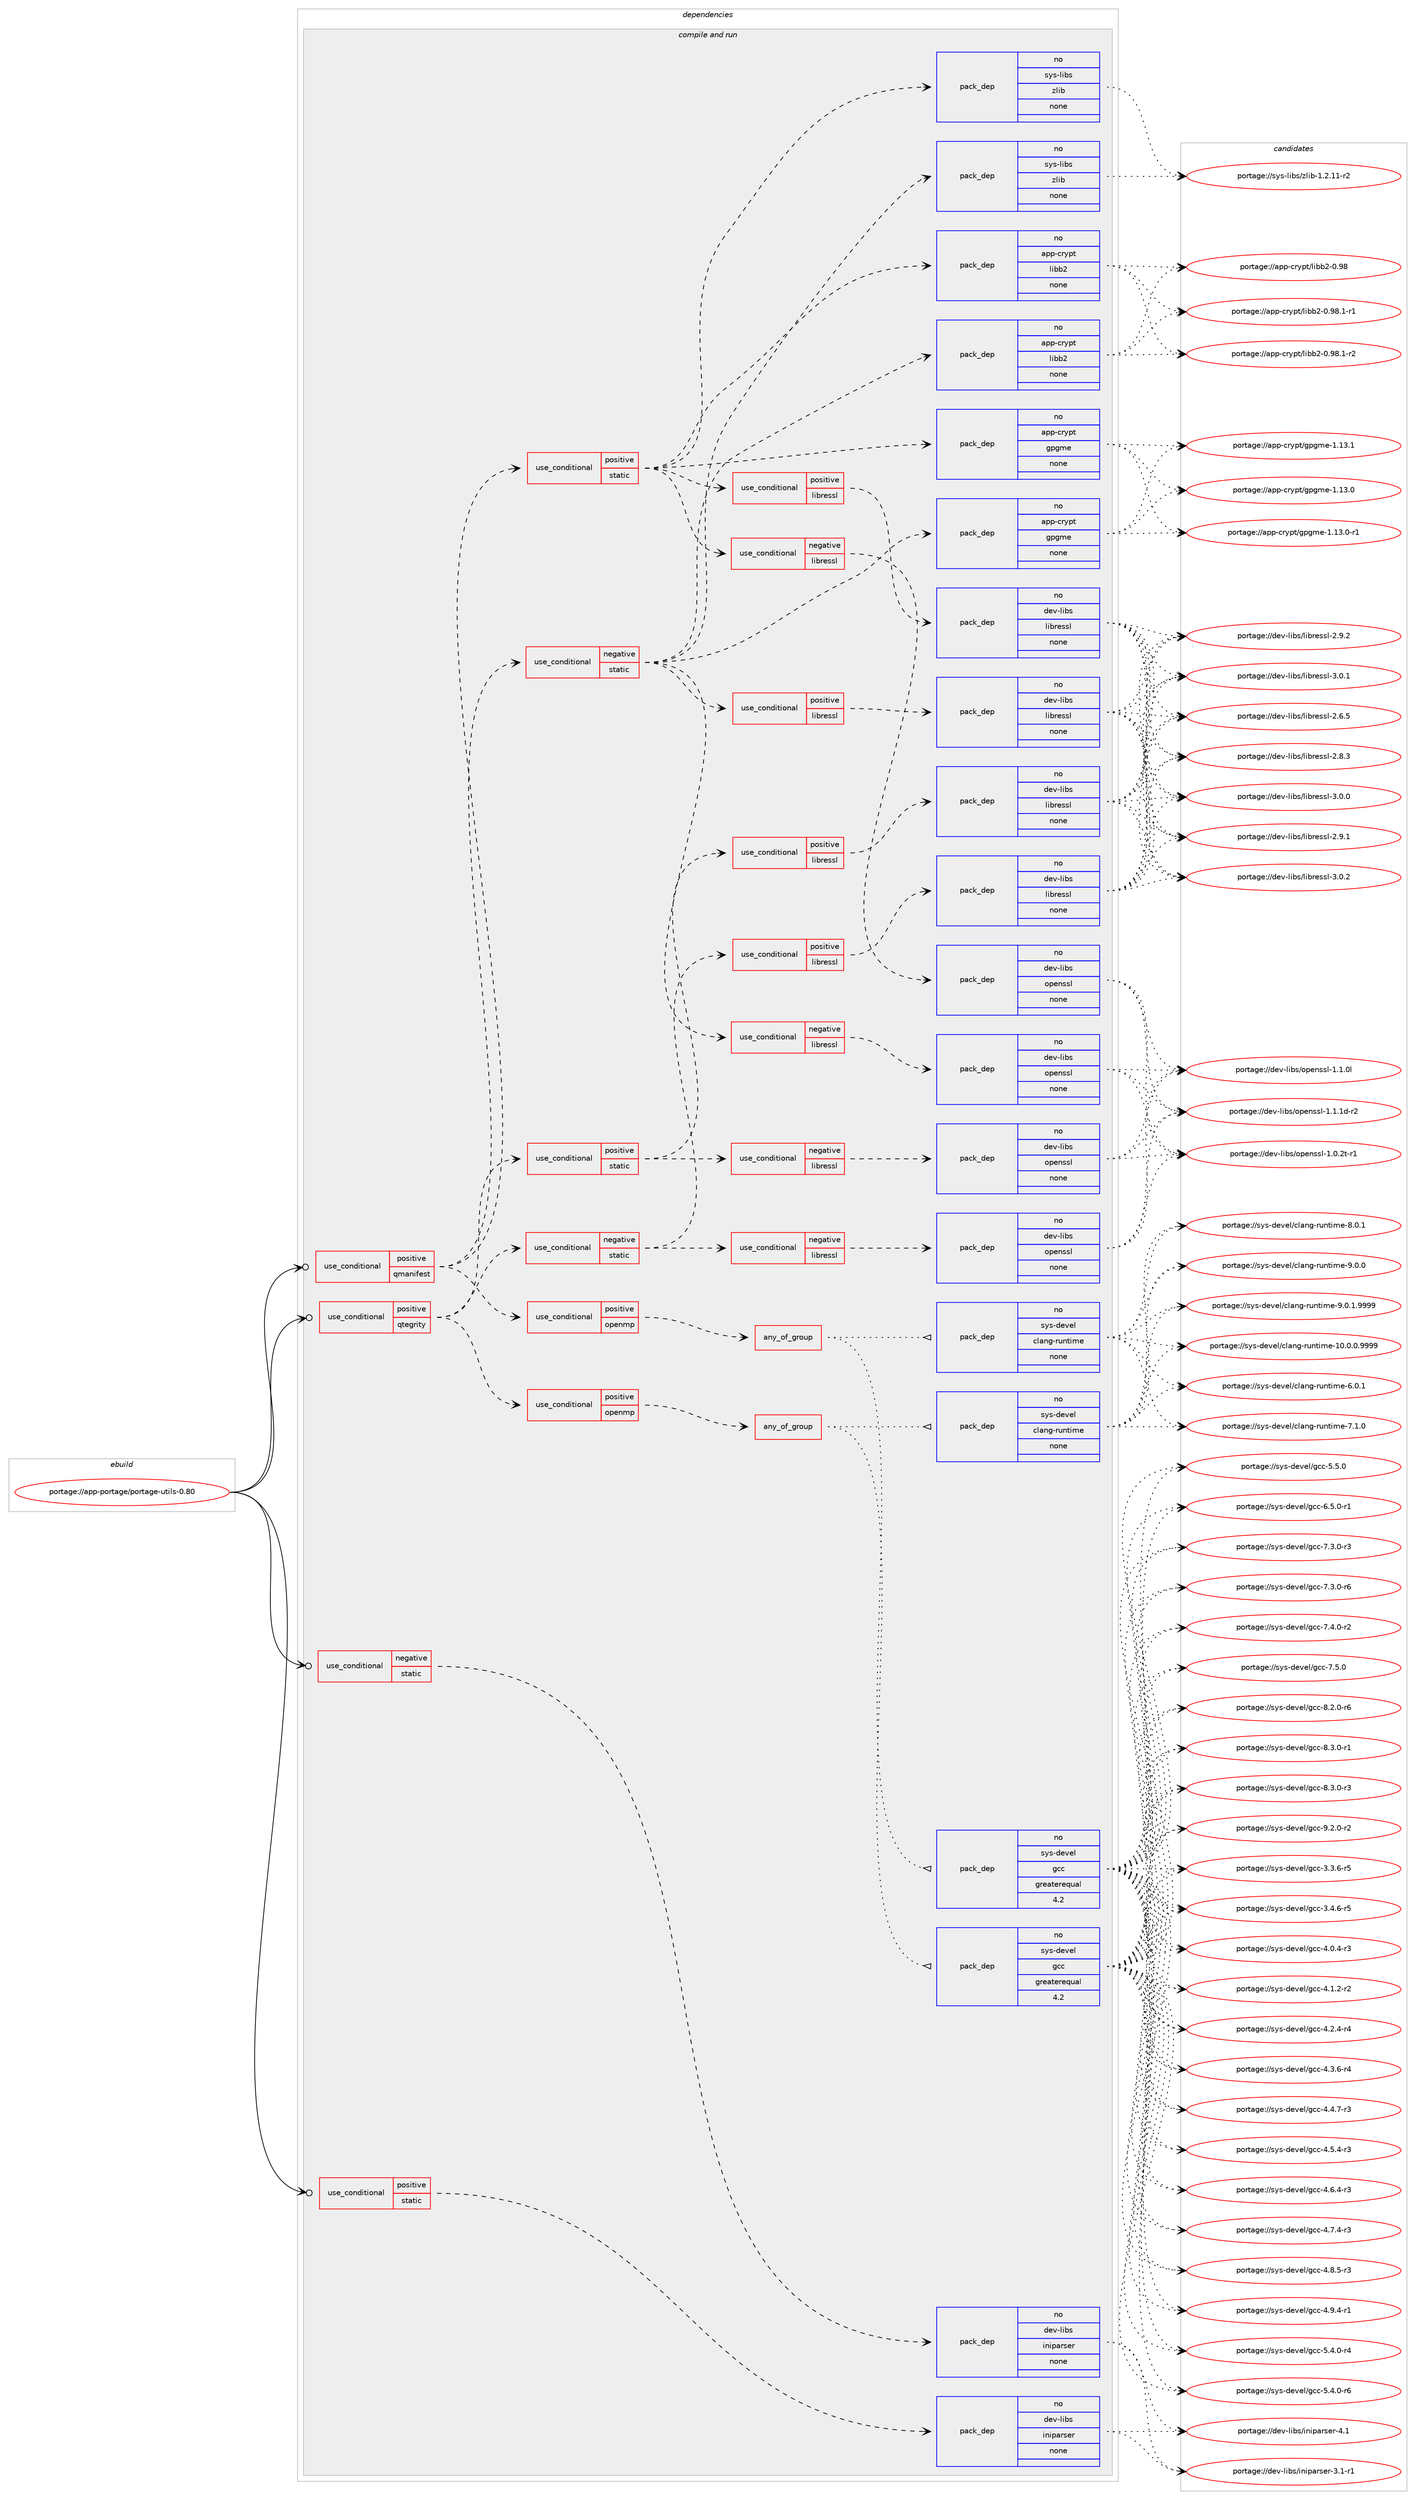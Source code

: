 digraph prolog {

# *************
# Graph options
# *************

newrank=true;
concentrate=true;
compound=true;
graph [rankdir=LR,fontname=Helvetica,fontsize=10,ranksep=1.5];#, ranksep=2.5, nodesep=0.2];
edge  [arrowhead=vee];
node  [fontname=Helvetica,fontsize=10];

# **********
# The ebuild
# **********

subgraph cluster_leftcol {
color=gray;
rank=same;
label=<<i>ebuild</i>>;
id [label="portage://app-portage/portage-utils-0.80", color=red, width=4, href="../app-portage/portage-utils-0.80.svg"];
}

# ****************
# The dependencies
# ****************

subgraph cluster_midcol {
color=gray;
label=<<i>dependencies</i>>;
subgraph cluster_compile {
fillcolor="#eeeeee";
style=filled;
label=<<i>compile</i>>;
}
subgraph cluster_compileandrun {
fillcolor="#eeeeee";
style=filled;
label=<<i>compile and run</i>>;
subgraph cond10360 {
dependency42065 [label=<<TABLE BORDER="0" CELLBORDER="1" CELLSPACING="0" CELLPADDING="4"><TR><TD ROWSPAN="3" CELLPADDING="10">use_conditional</TD></TR><TR><TD>negative</TD></TR><TR><TD>static</TD></TR></TABLE>>, shape=none, color=red];
subgraph pack31008 {
dependency42066 [label=<<TABLE BORDER="0" CELLBORDER="1" CELLSPACING="0" CELLPADDING="4" WIDTH="220"><TR><TD ROWSPAN="6" CELLPADDING="30">pack_dep</TD></TR><TR><TD WIDTH="110">no</TD></TR><TR><TD>dev-libs</TD></TR><TR><TD>iniparser</TD></TR><TR><TD>none</TD></TR><TR><TD></TD></TR></TABLE>>, shape=none, color=blue];
}
dependency42065:e -> dependency42066:w [weight=20,style="dashed",arrowhead="vee"];
}
id:e -> dependency42065:w [weight=20,style="solid",arrowhead="odotvee"];
subgraph cond10361 {
dependency42067 [label=<<TABLE BORDER="0" CELLBORDER="1" CELLSPACING="0" CELLPADDING="4"><TR><TD ROWSPAN="3" CELLPADDING="10">use_conditional</TD></TR><TR><TD>positive</TD></TR><TR><TD>qmanifest</TD></TR></TABLE>>, shape=none, color=red];
subgraph cond10362 {
dependency42068 [label=<<TABLE BORDER="0" CELLBORDER="1" CELLSPACING="0" CELLPADDING="4"><TR><TD ROWSPAN="3" CELLPADDING="10">use_conditional</TD></TR><TR><TD>positive</TD></TR><TR><TD>openmp</TD></TR></TABLE>>, shape=none, color=red];
subgraph any679 {
dependency42069 [label=<<TABLE BORDER="0" CELLBORDER="1" CELLSPACING="0" CELLPADDING="4"><TR><TD CELLPADDING="10">any_of_group</TD></TR></TABLE>>, shape=none, color=red];subgraph pack31009 {
dependency42070 [label=<<TABLE BORDER="0" CELLBORDER="1" CELLSPACING="0" CELLPADDING="4" WIDTH="220"><TR><TD ROWSPAN="6" CELLPADDING="30">pack_dep</TD></TR><TR><TD WIDTH="110">no</TD></TR><TR><TD>sys-devel</TD></TR><TR><TD>gcc</TD></TR><TR><TD>greaterequal</TD></TR><TR><TD>4.2</TD></TR></TABLE>>, shape=none, color=blue];
}
dependency42069:e -> dependency42070:w [weight=20,style="dotted",arrowhead="oinv"];
subgraph pack31010 {
dependency42071 [label=<<TABLE BORDER="0" CELLBORDER="1" CELLSPACING="0" CELLPADDING="4" WIDTH="220"><TR><TD ROWSPAN="6" CELLPADDING="30">pack_dep</TD></TR><TR><TD WIDTH="110">no</TD></TR><TR><TD>sys-devel</TD></TR><TR><TD>clang-runtime</TD></TR><TR><TD>none</TD></TR><TR><TD></TD></TR></TABLE>>, shape=none, color=blue];
}
dependency42069:e -> dependency42071:w [weight=20,style="dotted",arrowhead="oinv"];
}
dependency42068:e -> dependency42069:w [weight=20,style="dashed",arrowhead="vee"];
}
dependency42067:e -> dependency42068:w [weight=20,style="dashed",arrowhead="vee"];
subgraph cond10363 {
dependency42072 [label=<<TABLE BORDER="0" CELLBORDER="1" CELLSPACING="0" CELLPADDING="4"><TR><TD ROWSPAN="3" CELLPADDING="10">use_conditional</TD></TR><TR><TD>positive</TD></TR><TR><TD>static</TD></TR></TABLE>>, shape=none, color=red];
subgraph pack31011 {
dependency42073 [label=<<TABLE BORDER="0" CELLBORDER="1" CELLSPACING="0" CELLPADDING="4" WIDTH="220"><TR><TD ROWSPAN="6" CELLPADDING="30">pack_dep</TD></TR><TR><TD WIDTH="110">no</TD></TR><TR><TD>app-crypt</TD></TR><TR><TD>libb2</TD></TR><TR><TD>none</TD></TR><TR><TD></TD></TR></TABLE>>, shape=none, color=blue];
}
dependency42072:e -> dependency42073:w [weight=20,style="dashed",arrowhead="vee"];
subgraph cond10364 {
dependency42074 [label=<<TABLE BORDER="0" CELLBORDER="1" CELLSPACING="0" CELLPADDING="4"><TR><TD ROWSPAN="3" CELLPADDING="10">use_conditional</TD></TR><TR><TD>negative</TD></TR><TR><TD>libressl</TD></TR></TABLE>>, shape=none, color=red];
subgraph pack31012 {
dependency42075 [label=<<TABLE BORDER="0" CELLBORDER="1" CELLSPACING="0" CELLPADDING="4" WIDTH="220"><TR><TD ROWSPAN="6" CELLPADDING="30">pack_dep</TD></TR><TR><TD WIDTH="110">no</TD></TR><TR><TD>dev-libs</TD></TR><TR><TD>openssl</TD></TR><TR><TD>none</TD></TR><TR><TD></TD></TR></TABLE>>, shape=none, color=blue];
}
dependency42074:e -> dependency42075:w [weight=20,style="dashed",arrowhead="vee"];
}
dependency42072:e -> dependency42074:w [weight=20,style="dashed",arrowhead="vee"];
subgraph cond10365 {
dependency42076 [label=<<TABLE BORDER="0" CELLBORDER="1" CELLSPACING="0" CELLPADDING="4"><TR><TD ROWSPAN="3" CELLPADDING="10">use_conditional</TD></TR><TR><TD>positive</TD></TR><TR><TD>libressl</TD></TR></TABLE>>, shape=none, color=red];
subgraph pack31013 {
dependency42077 [label=<<TABLE BORDER="0" CELLBORDER="1" CELLSPACING="0" CELLPADDING="4" WIDTH="220"><TR><TD ROWSPAN="6" CELLPADDING="30">pack_dep</TD></TR><TR><TD WIDTH="110">no</TD></TR><TR><TD>dev-libs</TD></TR><TR><TD>libressl</TD></TR><TR><TD>none</TD></TR><TR><TD></TD></TR></TABLE>>, shape=none, color=blue];
}
dependency42076:e -> dependency42077:w [weight=20,style="dashed",arrowhead="vee"];
}
dependency42072:e -> dependency42076:w [weight=20,style="dashed",arrowhead="vee"];
subgraph pack31014 {
dependency42078 [label=<<TABLE BORDER="0" CELLBORDER="1" CELLSPACING="0" CELLPADDING="4" WIDTH="220"><TR><TD ROWSPAN="6" CELLPADDING="30">pack_dep</TD></TR><TR><TD WIDTH="110">no</TD></TR><TR><TD>sys-libs</TD></TR><TR><TD>zlib</TD></TR><TR><TD>none</TD></TR><TR><TD></TD></TR></TABLE>>, shape=none, color=blue];
}
dependency42072:e -> dependency42078:w [weight=20,style="dashed",arrowhead="vee"];
subgraph pack31015 {
dependency42079 [label=<<TABLE BORDER="0" CELLBORDER="1" CELLSPACING="0" CELLPADDING="4" WIDTH="220"><TR><TD ROWSPAN="6" CELLPADDING="30">pack_dep</TD></TR><TR><TD WIDTH="110">no</TD></TR><TR><TD>app-crypt</TD></TR><TR><TD>gpgme</TD></TR><TR><TD>none</TD></TR><TR><TD></TD></TR></TABLE>>, shape=none, color=blue];
}
dependency42072:e -> dependency42079:w [weight=20,style="dashed",arrowhead="vee"];
}
dependency42067:e -> dependency42072:w [weight=20,style="dashed",arrowhead="vee"];
subgraph cond10366 {
dependency42080 [label=<<TABLE BORDER="0" CELLBORDER="1" CELLSPACING="0" CELLPADDING="4"><TR><TD ROWSPAN="3" CELLPADDING="10">use_conditional</TD></TR><TR><TD>negative</TD></TR><TR><TD>static</TD></TR></TABLE>>, shape=none, color=red];
subgraph pack31016 {
dependency42081 [label=<<TABLE BORDER="0" CELLBORDER="1" CELLSPACING="0" CELLPADDING="4" WIDTH="220"><TR><TD ROWSPAN="6" CELLPADDING="30">pack_dep</TD></TR><TR><TD WIDTH="110">no</TD></TR><TR><TD>app-crypt</TD></TR><TR><TD>libb2</TD></TR><TR><TD>none</TD></TR><TR><TD></TD></TR></TABLE>>, shape=none, color=blue];
}
dependency42080:e -> dependency42081:w [weight=20,style="dashed",arrowhead="vee"];
subgraph cond10367 {
dependency42082 [label=<<TABLE BORDER="0" CELLBORDER="1" CELLSPACING="0" CELLPADDING="4"><TR><TD ROWSPAN="3" CELLPADDING="10">use_conditional</TD></TR><TR><TD>negative</TD></TR><TR><TD>libressl</TD></TR></TABLE>>, shape=none, color=red];
subgraph pack31017 {
dependency42083 [label=<<TABLE BORDER="0" CELLBORDER="1" CELLSPACING="0" CELLPADDING="4" WIDTH="220"><TR><TD ROWSPAN="6" CELLPADDING="30">pack_dep</TD></TR><TR><TD WIDTH="110">no</TD></TR><TR><TD>dev-libs</TD></TR><TR><TD>openssl</TD></TR><TR><TD>none</TD></TR><TR><TD></TD></TR></TABLE>>, shape=none, color=blue];
}
dependency42082:e -> dependency42083:w [weight=20,style="dashed",arrowhead="vee"];
}
dependency42080:e -> dependency42082:w [weight=20,style="dashed",arrowhead="vee"];
subgraph cond10368 {
dependency42084 [label=<<TABLE BORDER="0" CELLBORDER="1" CELLSPACING="0" CELLPADDING="4"><TR><TD ROWSPAN="3" CELLPADDING="10">use_conditional</TD></TR><TR><TD>positive</TD></TR><TR><TD>libressl</TD></TR></TABLE>>, shape=none, color=red];
subgraph pack31018 {
dependency42085 [label=<<TABLE BORDER="0" CELLBORDER="1" CELLSPACING="0" CELLPADDING="4" WIDTH="220"><TR><TD ROWSPAN="6" CELLPADDING="30">pack_dep</TD></TR><TR><TD WIDTH="110">no</TD></TR><TR><TD>dev-libs</TD></TR><TR><TD>libressl</TD></TR><TR><TD>none</TD></TR><TR><TD></TD></TR></TABLE>>, shape=none, color=blue];
}
dependency42084:e -> dependency42085:w [weight=20,style="dashed",arrowhead="vee"];
}
dependency42080:e -> dependency42084:w [weight=20,style="dashed",arrowhead="vee"];
subgraph pack31019 {
dependency42086 [label=<<TABLE BORDER="0" CELLBORDER="1" CELLSPACING="0" CELLPADDING="4" WIDTH="220"><TR><TD ROWSPAN="6" CELLPADDING="30">pack_dep</TD></TR><TR><TD WIDTH="110">no</TD></TR><TR><TD>sys-libs</TD></TR><TR><TD>zlib</TD></TR><TR><TD>none</TD></TR><TR><TD></TD></TR></TABLE>>, shape=none, color=blue];
}
dependency42080:e -> dependency42086:w [weight=20,style="dashed",arrowhead="vee"];
subgraph pack31020 {
dependency42087 [label=<<TABLE BORDER="0" CELLBORDER="1" CELLSPACING="0" CELLPADDING="4" WIDTH="220"><TR><TD ROWSPAN="6" CELLPADDING="30">pack_dep</TD></TR><TR><TD WIDTH="110">no</TD></TR><TR><TD>app-crypt</TD></TR><TR><TD>gpgme</TD></TR><TR><TD>none</TD></TR><TR><TD></TD></TR></TABLE>>, shape=none, color=blue];
}
dependency42080:e -> dependency42087:w [weight=20,style="dashed",arrowhead="vee"];
}
dependency42067:e -> dependency42080:w [weight=20,style="dashed",arrowhead="vee"];
}
id:e -> dependency42067:w [weight=20,style="solid",arrowhead="odotvee"];
subgraph cond10369 {
dependency42088 [label=<<TABLE BORDER="0" CELLBORDER="1" CELLSPACING="0" CELLPADDING="4"><TR><TD ROWSPAN="3" CELLPADDING="10">use_conditional</TD></TR><TR><TD>positive</TD></TR><TR><TD>qtegrity</TD></TR></TABLE>>, shape=none, color=red];
subgraph cond10370 {
dependency42089 [label=<<TABLE BORDER="0" CELLBORDER="1" CELLSPACING="0" CELLPADDING="4"><TR><TD ROWSPAN="3" CELLPADDING="10">use_conditional</TD></TR><TR><TD>positive</TD></TR><TR><TD>openmp</TD></TR></TABLE>>, shape=none, color=red];
subgraph any680 {
dependency42090 [label=<<TABLE BORDER="0" CELLBORDER="1" CELLSPACING="0" CELLPADDING="4"><TR><TD CELLPADDING="10">any_of_group</TD></TR></TABLE>>, shape=none, color=red];subgraph pack31021 {
dependency42091 [label=<<TABLE BORDER="0" CELLBORDER="1" CELLSPACING="0" CELLPADDING="4" WIDTH="220"><TR><TD ROWSPAN="6" CELLPADDING="30">pack_dep</TD></TR><TR><TD WIDTH="110">no</TD></TR><TR><TD>sys-devel</TD></TR><TR><TD>gcc</TD></TR><TR><TD>greaterequal</TD></TR><TR><TD>4.2</TD></TR></TABLE>>, shape=none, color=blue];
}
dependency42090:e -> dependency42091:w [weight=20,style="dotted",arrowhead="oinv"];
subgraph pack31022 {
dependency42092 [label=<<TABLE BORDER="0" CELLBORDER="1" CELLSPACING="0" CELLPADDING="4" WIDTH="220"><TR><TD ROWSPAN="6" CELLPADDING="30">pack_dep</TD></TR><TR><TD WIDTH="110">no</TD></TR><TR><TD>sys-devel</TD></TR><TR><TD>clang-runtime</TD></TR><TR><TD>none</TD></TR><TR><TD></TD></TR></TABLE>>, shape=none, color=blue];
}
dependency42090:e -> dependency42092:w [weight=20,style="dotted",arrowhead="oinv"];
}
dependency42089:e -> dependency42090:w [weight=20,style="dashed",arrowhead="vee"];
}
dependency42088:e -> dependency42089:w [weight=20,style="dashed",arrowhead="vee"];
subgraph cond10371 {
dependency42093 [label=<<TABLE BORDER="0" CELLBORDER="1" CELLSPACING="0" CELLPADDING="4"><TR><TD ROWSPAN="3" CELLPADDING="10">use_conditional</TD></TR><TR><TD>positive</TD></TR><TR><TD>static</TD></TR></TABLE>>, shape=none, color=red];
subgraph cond10372 {
dependency42094 [label=<<TABLE BORDER="0" CELLBORDER="1" CELLSPACING="0" CELLPADDING="4"><TR><TD ROWSPAN="3" CELLPADDING="10">use_conditional</TD></TR><TR><TD>negative</TD></TR><TR><TD>libressl</TD></TR></TABLE>>, shape=none, color=red];
subgraph pack31023 {
dependency42095 [label=<<TABLE BORDER="0" CELLBORDER="1" CELLSPACING="0" CELLPADDING="4" WIDTH="220"><TR><TD ROWSPAN="6" CELLPADDING="30">pack_dep</TD></TR><TR><TD WIDTH="110">no</TD></TR><TR><TD>dev-libs</TD></TR><TR><TD>openssl</TD></TR><TR><TD>none</TD></TR><TR><TD></TD></TR></TABLE>>, shape=none, color=blue];
}
dependency42094:e -> dependency42095:w [weight=20,style="dashed",arrowhead="vee"];
}
dependency42093:e -> dependency42094:w [weight=20,style="dashed",arrowhead="vee"];
subgraph cond10373 {
dependency42096 [label=<<TABLE BORDER="0" CELLBORDER="1" CELLSPACING="0" CELLPADDING="4"><TR><TD ROWSPAN="3" CELLPADDING="10">use_conditional</TD></TR><TR><TD>positive</TD></TR><TR><TD>libressl</TD></TR></TABLE>>, shape=none, color=red];
subgraph pack31024 {
dependency42097 [label=<<TABLE BORDER="0" CELLBORDER="1" CELLSPACING="0" CELLPADDING="4" WIDTH="220"><TR><TD ROWSPAN="6" CELLPADDING="30">pack_dep</TD></TR><TR><TD WIDTH="110">no</TD></TR><TR><TD>dev-libs</TD></TR><TR><TD>libressl</TD></TR><TR><TD>none</TD></TR><TR><TD></TD></TR></TABLE>>, shape=none, color=blue];
}
dependency42096:e -> dependency42097:w [weight=20,style="dashed",arrowhead="vee"];
}
dependency42093:e -> dependency42096:w [weight=20,style="dashed",arrowhead="vee"];
}
dependency42088:e -> dependency42093:w [weight=20,style="dashed",arrowhead="vee"];
subgraph cond10374 {
dependency42098 [label=<<TABLE BORDER="0" CELLBORDER="1" CELLSPACING="0" CELLPADDING="4"><TR><TD ROWSPAN="3" CELLPADDING="10">use_conditional</TD></TR><TR><TD>negative</TD></TR><TR><TD>static</TD></TR></TABLE>>, shape=none, color=red];
subgraph cond10375 {
dependency42099 [label=<<TABLE BORDER="0" CELLBORDER="1" CELLSPACING="0" CELLPADDING="4"><TR><TD ROWSPAN="3" CELLPADDING="10">use_conditional</TD></TR><TR><TD>negative</TD></TR><TR><TD>libressl</TD></TR></TABLE>>, shape=none, color=red];
subgraph pack31025 {
dependency42100 [label=<<TABLE BORDER="0" CELLBORDER="1" CELLSPACING="0" CELLPADDING="4" WIDTH="220"><TR><TD ROWSPAN="6" CELLPADDING="30">pack_dep</TD></TR><TR><TD WIDTH="110">no</TD></TR><TR><TD>dev-libs</TD></TR><TR><TD>openssl</TD></TR><TR><TD>none</TD></TR><TR><TD></TD></TR></TABLE>>, shape=none, color=blue];
}
dependency42099:e -> dependency42100:w [weight=20,style="dashed",arrowhead="vee"];
}
dependency42098:e -> dependency42099:w [weight=20,style="dashed",arrowhead="vee"];
subgraph cond10376 {
dependency42101 [label=<<TABLE BORDER="0" CELLBORDER="1" CELLSPACING="0" CELLPADDING="4"><TR><TD ROWSPAN="3" CELLPADDING="10">use_conditional</TD></TR><TR><TD>positive</TD></TR><TR><TD>libressl</TD></TR></TABLE>>, shape=none, color=red];
subgraph pack31026 {
dependency42102 [label=<<TABLE BORDER="0" CELLBORDER="1" CELLSPACING="0" CELLPADDING="4" WIDTH="220"><TR><TD ROWSPAN="6" CELLPADDING="30">pack_dep</TD></TR><TR><TD WIDTH="110">no</TD></TR><TR><TD>dev-libs</TD></TR><TR><TD>libressl</TD></TR><TR><TD>none</TD></TR><TR><TD></TD></TR></TABLE>>, shape=none, color=blue];
}
dependency42101:e -> dependency42102:w [weight=20,style="dashed",arrowhead="vee"];
}
dependency42098:e -> dependency42101:w [weight=20,style="dashed",arrowhead="vee"];
}
dependency42088:e -> dependency42098:w [weight=20,style="dashed",arrowhead="vee"];
}
id:e -> dependency42088:w [weight=20,style="solid",arrowhead="odotvee"];
subgraph cond10377 {
dependency42103 [label=<<TABLE BORDER="0" CELLBORDER="1" CELLSPACING="0" CELLPADDING="4"><TR><TD ROWSPAN="3" CELLPADDING="10">use_conditional</TD></TR><TR><TD>positive</TD></TR><TR><TD>static</TD></TR></TABLE>>, shape=none, color=red];
subgraph pack31027 {
dependency42104 [label=<<TABLE BORDER="0" CELLBORDER="1" CELLSPACING="0" CELLPADDING="4" WIDTH="220"><TR><TD ROWSPAN="6" CELLPADDING="30">pack_dep</TD></TR><TR><TD WIDTH="110">no</TD></TR><TR><TD>dev-libs</TD></TR><TR><TD>iniparser</TD></TR><TR><TD>none</TD></TR><TR><TD></TD></TR></TABLE>>, shape=none, color=blue];
}
dependency42103:e -> dependency42104:w [weight=20,style="dashed",arrowhead="vee"];
}
id:e -> dependency42103:w [weight=20,style="solid",arrowhead="odotvee"];
}
subgraph cluster_run {
fillcolor="#eeeeee";
style=filled;
label=<<i>run</i>>;
}
}

# **************
# The candidates
# **************

subgraph cluster_choices {
rank=same;
color=gray;
label=<<i>candidates</i>>;

subgraph choice31008 {
color=black;
nodesep=1;
choiceportage10010111845108105981154710511010511297114115101114455146494511449 [label="portage://dev-libs/iniparser-3.1-r1", color=red, width=4,href="../dev-libs/iniparser-3.1-r1.svg"];
choiceportage1001011184510810598115471051101051129711411510111445524649 [label="portage://dev-libs/iniparser-4.1", color=red, width=4,href="../dev-libs/iniparser-4.1.svg"];
dependency42066:e -> choiceportage10010111845108105981154710511010511297114115101114455146494511449:w [style=dotted,weight="100"];
dependency42066:e -> choiceportage1001011184510810598115471051101051129711411510111445524649:w [style=dotted,weight="100"];
}
subgraph choice31009 {
color=black;
nodesep=1;
choiceportage115121115451001011181011084710399994551465146544511453 [label="portage://sys-devel/gcc-3.3.6-r5", color=red, width=4,href="../sys-devel/gcc-3.3.6-r5.svg"];
choiceportage115121115451001011181011084710399994551465246544511453 [label="portage://sys-devel/gcc-3.4.6-r5", color=red, width=4,href="../sys-devel/gcc-3.4.6-r5.svg"];
choiceportage115121115451001011181011084710399994552464846524511451 [label="portage://sys-devel/gcc-4.0.4-r3", color=red, width=4,href="../sys-devel/gcc-4.0.4-r3.svg"];
choiceportage115121115451001011181011084710399994552464946504511450 [label="portage://sys-devel/gcc-4.1.2-r2", color=red, width=4,href="../sys-devel/gcc-4.1.2-r2.svg"];
choiceportage115121115451001011181011084710399994552465046524511452 [label="portage://sys-devel/gcc-4.2.4-r4", color=red, width=4,href="../sys-devel/gcc-4.2.4-r4.svg"];
choiceportage115121115451001011181011084710399994552465146544511452 [label="portage://sys-devel/gcc-4.3.6-r4", color=red, width=4,href="../sys-devel/gcc-4.3.6-r4.svg"];
choiceportage115121115451001011181011084710399994552465246554511451 [label="portage://sys-devel/gcc-4.4.7-r3", color=red, width=4,href="../sys-devel/gcc-4.4.7-r3.svg"];
choiceportage115121115451001011181011084710399994552465346524511451 [label="portage://sys-devel/gcc-4.5.4-r3", color=red, width=4,href="../sys-devel/gcc-4.5.4-r3.svg"];
choiceportage115121115451001011181011084710399994552465446524511451 [label="portage://sys-devel/gcc-4.6.4-r3", color=red, width=4,href="../sys-devel/gcc-4.6.4-r3.svg"];
choiceportage115121115451001011181011084710399994552465546524511451 [label="portage://sys-devel/gcc-4.7.4-r3", color=red, width=4,href="../sys-devel/gcc-4.7.4-r3.svg"];
choiceportage115121115451001011181011084710399994552465646534511451 [label="portage://sys-devel/gcc-4.8.5-r3", color=red, width=4,href="../sys-devel/gcc-4.8.5-r3.svg"];
choiceportage115121115451001011181011084710399994552465746524511449 [label="portage://sys-devel/gcc-4.9.4-r1", color=red, width=4,href="../sys-devel/gcc-4.9.4-r1.svg"];
choiceportage115121115451001011181011084710399994553465246484511452 [label="portage://sys-devel/gcc-5.4.0-r4", color=red, width=4,href="../sys-devel/gcc-5.4.0-r4.svg"];
choiceportage115121115451001011181011084710399994553465246484511454 [label="portage://sys-devel/gcc-5.4.0-r6", color=red, width=4,href="../sys-devel/gcc-5.4.0-r6.svg"];
choiceportage11512111545100101118101108471039999455346534648 [label="portage://sys-devel/gcc-5.5.0", color=red, width=4,href="../sys-devel/gcc-5.5.0.svg"];
choiceportage115121115451001011181011084710399994554465346484511449 [label="portage://sys-devel/gcc-6.5.0-r1", color=red, width=4,href="../sys-devel/gcc-6.5.0-r1.svg"];
choiceportage115121115451001011181011084710399994555465146484511451 [label="portage://sys-devel/gcc-7.3.0-r3", color=red, width=4,href="../sys-devel/gcc-7.3.0-r3.svg"];
choiceportage115121115451001011181011084710399994555465146484511454 [label="portage://sys-devel/gcc-7.3.0-r6", color=red, width=4,href="../sys-devel/gcc-7.3.0-r6.svg"];
choiceportage115121115451001011181011084710399994555465246484511450 [label="portage://sys-devel/gcc-7.4.0-r2", color=red, width=4,href="../sys-devel/gcc-7.4.0-r2.svg"];
choiceportage11512111545100101118101108471039999455546534648 [label="portage://sys-devel/gcc-7.5.0", color=red, width=4,href="../sys-devel/gcc-7.5.0.svg"];
choiceportage115121115451001011181011084710399994556465046484511454 [label="portage://sys-devel/gcc-8.2.0-r6", color=red, width=4,href="../sys-devel/gcc-8.2.0-r6.svg"];
choiceportage115121115451001011181011084710399994556465146484511449 [label="portage://sys-devel/gcc-8.3.0-r1", color=red, width=4,href="../sys-devel/gcc-8.3.0-r1.svg"];
choiceportage115121115451001011181011084710399994556465146484511451 [label="portage://sys-devel/gcc-8.3.0-r3", color=red, width=4,href="../sys-devel/gcc-8.3.0-r3.svg"];
choiceportage115121115451001011181011084710399994557465046484511450 [label="portage://sys-devel/gcc-9.2.0-r2", color=red, width=4,href="../sys-devel/gcc-9.2.0-r2.svg"];
dependency42070:e -> choiceportage115121115451001011181011084710399994551465146544511453:w [style=dotted,weight="100"];
dependency42070:e -> choiceportage115121115451001011181011084710399994551465246544511453:w [style=dotted,weight="100"];
dependency42070:e -> choiceportage115121115451001011181011084710399994552464846524511451:w [style=dotted,weight="100"];
dependency42070:e -> choiceportage115121115451001011181011084710399994552464946504511450:w [style=dotted,weight="100"];
dependency42070:e -> choiceportage115121115451001011181011084710399994552465046524511452:w [style=dotted,weight="100"];
dependency42070:e -> choiceportage115121115451001011181011084710399994552465146544511452:w [style=dotted,weight="100"];
dependency42070:e -> choiceportage115121115451001011181011084710399994552465246554511451:w [style=dotted,weight="100"];
dependency42070:e -> choiceportage115121115451001011181011084710399994552465346524511451:w [style=dotted,weight="100"];
dependency42070:e -> choiceportage115121115451001011181011084710399994552465446524511451:w [style=dotted,weight="100"];
dependency42070:e -> choiceportage115121115451001011181011084710399994552465546524511451:w [style=dotted,weight="100"];
dependency42070:e -> choiceportage115121115451001011181011084710399994552465646534511451:w [style=dotted,weight="100"];
dependency42070:e -> choiceportage115121115451001011181011084710399994552465746524511449:w [style=dotted,weight="100"];
dependency42070:e -> choiceportage115121115451001011181011084710399994553465246484511452:w [style=dotted,weight="100"];
dependency42070:e -> choiceportage115121115451001011181011084710399994553465246484511454:w [style=dotted,weight="100"];
dependency42070:e -> choiceportage11512111545100101118101108471039999455346534648:w [style=dotted,weight="100"];
dependency42070:e -> choiceportage115121115451001011181011084710399994554465346484511449:w [style=dotted,weight="100"];
dependency42070:e -> choiceportage115121115451001011181011084710399994555465146484511451:w [style=dotted,weight="100"];
dependency42070:e -> choiceportage115121115451001011181011084710399994555465146484511454:w [style=dotted,weight="100"];
dependency42070:e -> choiceportage115121115451001011181011084710399994555465246484511450:w [style=dotted,weight="100"];
dependency42070:e -> choiceportage11512111545100101118101108471039999455546534648:w [style=dotted,weight="100"];
dependency42070:e -> choiceportage115121115451001011181011084710399994556465046484511454:w [style=dotted,weight="100"];
dependency42070:e -> choiceportage115121115451001011181011084710399994556465146484511449:w [style=dotted,weight="100"];
dependency42070:e -> choiceportage115121115451001011181011084710399994556465146484511451:w [style=dotted,weight="100"];
dependency42070:e -> choiceportage115121115451001011181011084710399994557465046484511450:w [style=dotted,weight="100"];
}
subgraph choice31010 {
color=black;
nodesep=1;
choiceportage1151211154510010111810110847991089711010345114117110116105109101454948464846484657575757 [label="portage://sys-devel/clang-runtime-10.0.0.9999", color=red, width=4,href="../sys-devel/clang-runtime-10.0.0.9999.svg"];
choiceportage1151211154510010111810110847991089711010345114117110116105109101455446484649 [label="portage://sys-devel/clang-runtime-6.0.1", color=red, width=4,href="../sys-devel/clang-runtime-6.0.1.svg"];
choiceportage1151211154510010111810110847991089711010345114117110116105109101455546494648 [label="portage://sys-devel/clang-runtime-7.1.0", color=red, width=4,href="../sys-devel/clang-runtime-7.1.0.svg"];
choiceportage1151211154510010111810110847991089711010345114117110116105109101455646484649 [label="portage://sys-devel/clang-runtime-8.0.1", color=red, width=4,href="../sys-devel/clang-runtime-8.0.1.svg"];
choiceportage1151211154510010111810110847991089711010345114117110116105109101455746484648 [label="portage://sys-devel/clang-runtime-9.0.0", color=red, width=4,href="../sys-devel/clang-runtime-9.0.0.svg"];
choiceportage11512111545100101118101108479910897110103451141171101161051091014557464846494657575757 [label="portage://sys-devel/clang-runtime-9.0.1.9999", color=red, width=4,href="../sys-devel/clang-runtime-9.0.1.9999.svg"];
dependency42071:e -> choiceportage1151211154510010111810110847991089711010345114117110116105109101454948464846484657575757:w [style=dotted,weight="100"];
dependency42071:e -> choiceportage1151211154510010111810110847991089711010345114117110116105109101455446484649:w [style=dotted,weight="100"];
dependency42071:e -> choiceportage1151211154510010111810110847991089711010345114117110116105109101455546494648:w [style=dotted,weight="100"];
dependency42071:e -> choiceportage1151211154510010111810110847991089711010345114117110116105109101455646484649:w [style=dotted,weight="100"];
dependency42071:e -> choiceportage1151211154510010111810110847991089711010345114117110116105109101455746484648:w [style=dotted,weight="100"];
dependency42071:e -> choiceportage11512111545100101118101108479910897110103451141171101161051091014557464846494657575757:w [style=dotted,weight="100"];
}
subgraph choice31011 {
color=black;
nodesep=1;
choiceportage971121124599114121112116471081059898504548465756 [label="portage://app-crypt/libb2-0.98", color=red, width=4,href="../app-crypt/libb2-0.98.svg"];
choiceportage97112112459911412111211647108105989850454846575646494511449 [label="portage://app-crypt/libb2-0.98.1-r1", color=red, width=4,href="../app-crypt/libb2-0.98.1-r1.svg"];
choiceportage97112112459911412111211647108105989850454846575646494511450 [label="portage://app-crypt/libb2-0.98.1-r2", color=red, width=4,href="../app-crypt/libb2-0.98.1-r2.svg"];
dependency42073:e -> choiceportage971121124599114121112116471081059898504548465756:w [style=dotted,weight="100"];
dependency42073:e -> choiceportage97112112459911412111211647108105989850454846575646494511449:w [style=dotted,weight="100"];
dependency42073:e -> choiceportage97112112459911412111211647108105989850454846575646494511450:w [style=dotted,weight="100"];
}
subgraph choice31012 {
color=black;
nodesep=1;
choiceportage1001011184510810598115471111121011101151151084549464846501164511449 [label="portage://dev-libs/openssl-1.0.2t-r1", color=red, width=4,href="../dev-libs/openssl-1.0.2t-r1.svg"];
choiceportage100101118451081059811547111112101110115115108454946494648108 [label="portage://dev-libs/openssl-1.1.0l", color=red, width=4,href="../dev-libs/openssl-1.1.0l.svg"];
choiceportage1001011184510810598115471111121011101151151084549464946491004511450 [label="portage://dev-libs/openssl-1.1.1d-r2", color=red, width=4,href="../dev-libs/openssl-1.1.1d-r2.svg"];
dependency42075:e -> choiceportage1001011184510810598115471111121011101151151084549464846501164511449:w [style=dotted,weight="100"];
dependency42075:e -> choiceportage100101118451081059811547111112101110115115108454946494648108:w [style=dotted,weight="100"];
dependency42075:e -> choiceportage1001011184510810598115471111121011101151151084549464946491004511450:w [style=dotted,weight="100"];
}
subgraph choice31013 {
color=black;
nodesep=1;
choiceportage10010111845108105981154710810598114101115115108455046544653 [label="portage://dev-libs/libressl-2.6.5", color=red, width=4,href="../dev-libs/libressl-2.6.5.svg"];
choiceportage10010111845108105981154710810598114101115115108455046564651 [label="portage://dev-libs/libressl-2.8.3", color=red, width=4,href="../dev-libs/libressl-2.8.3.svg"];
choiceportage10010111845108105981154710810598114101115115108455046574649 [label="portage://dev-libs/libressl-2.9.1", color=red, width=4,href="../dev-libs/libressl-2.9.1.svg"];
choiceportage10010111845108105981154710810598114101115115108455046574650 [label="portage://dev-libs/libressl-2.9.2", color=red, width=4,href="../dev-libs/libressl-2.9.2.svg"];
choiceportage10010111845108105981154710810598114101115115108455146484648 [label="portage://dev-libs/libressl-3.0.0", color=red, width=4,href="../dev-libs/libressl-3.0.0.svg"];
choiceportage10010111845108105981154710810598114101115115108455146484649 [label="portage://dev-libs/libressl-3.0.1", color=red, width=4,href="../dev-libs/libressl-3.0.1.svg"];
choiceportage10010111845108105981154710810598114101115115108455146484650 [label="portage://dev-libs/libressl-3.0.2", color=red, width=4,href="../dev-libs/libressl-3.0.2.svg"];
dependency42077:e -> choiceportage10010111845108105981154710810598114101115115108455046544653:w [style=dotted,weight="100"];
dependency42077:e -> choiceportage10010111845108105981154710810598114101115115108455046564651:w [style=dotted,weight="100"];
dependency42077:e -> choiceportage10010111845108105981154710810598114101115115108455046574649:w [style=dotted,weight="100"];
dependency42077:e -> choiceportage10010111845108105981154710810598114101115115108455046574650:w [style=dotted,weight="100"];
dependency42077:e -> choiceportage10010111845108105981154710810598114101115115108455146484648:w [style=dotted,weight="100"];
dependency42077:e -> choiceportage10010111845108105981154710810598114101115115108455146484649:w [style=dotted,weight="100"];
dependency42077:e -> choiceportage10010111845108105981154710810598114101115115108455146484650:w [style=dotted,weight="100"];
}
subgraph choice31014 {
color=black;
nodesep=1;
choiceportage11512111545108105981154712210810598454946504649494511450 [label="portage://sys-libs/zlib-1.2.11-r2", color=red, width=4,href="../sys-libs/zlib-1.2.11-r2.svg"];
dependency42078:e -> choiceportage11512111545108105981154712210810598454946504649494511450:w [style=dotted,weight="100"];
}
subgraph choice31015 {
color=black;
nodesep=1;
choiceportage9711211245991141211121164710311210310910145494649514648 [label="portage://app-crypt/gpgme-1.13.0", color=red, width=4,href="../app-crypt/gpgme-1.13.0.svg"];
choiceportage97112112459911412111211647103112103109101454946495146484511449 [label="portage://app-crypt/gpgme-1.13.0-r1", color=red, width=4,href="../app-crypt/gpgme-1.13.0-r1.svg"];
choiceportage9711211245991141211121164710311210310910145494649514649 [label="portage://app-crypt/gpgme-1.13.1", color=red, width=4,href="../app-crypt/gpgme-1.13.1.svg"];
dependency42079:e -> choiceportage9711211245991141211121164710311210310910145494649514648:w [style=dotted,weight="100"];
dependency42079:e -> choiceportage97112112459911412111211647103112103109101454946495146484511449:w [style=dotted,weight="100"];
dependency42079:e -> choiceportage9711211245991141211121164710311210310910145494649514649:w [style=dotted,weight="100"];
}
subgraph choice31016 {
color=black;
nodesep=1;
choiceportage971121124599114121112116471081059898504548465756 [label="portage://app-crypt/libb2-0.98", color=red, width=4,href="../app-crypt/libb2-0.98.svg"];
choiceportage97112112459911412111211647108105989850454846575646494511449 [label="portage://app-crypt/libb2-0.98.1-r1", color=red, width=4,href="../app-crypt/libb2-0.98.1-r1.svg"];
choiceportage97112112459911412111211647108105989850454846575646494511450 [label="portage://app-crypt/libb2-0.98.1-r2", color=red, width=4,href="../app-crypt/libb2-0.98.1-r2.svg"];
dependency42081:e -> choiceportage971121124599114121112116471081059898504548465756:w [style=dotted,weight="100"];
dependency42081:e -> choiceportage97112112459911412111211647108105989850454846575646494511449:w [style=dotted,weight="100"];
dependency42081:e -> choiceportage97112112459911412111211647108105989850454846575646494511450:w [style=dotted,weight="100"];
}
subgraph choice31017 {
color=black;
nodesep=1;
choiceportage1001011184510810598115471111121011101151151084549464846501164511449 [label="portage://dev-libs/openssl-1.0.2t-r1", color=red, width=4,href="../dev-libs/openssl-1.0.2t-r1.svg"];
choiceportage100101118451081059811547111112101110115115108454946494648108 [label="portage://dev-libs/openssl-1.1.0l", color=red, width=4,href="../dev-libs/openssl-1.1.0l.svg"];
choiceportage1001011184510810598115471111121011101151151084549464946491004511450 [label="portage://dev-libs/openssl-1.1.1d-r2", color=red, width=4,href="../dev-libs/openssl-1.1.1d-r2.svg"];
dependency42083:e -> choiceportage1001011184510810598115471111121011101151151084549464846501164511449:w [style=dotted,weight="100"];
dependency42083:e -> choiceportage100101118451081059811547111112101110115115108454946494648108:w [style=dotted,weight="100"];
dependency42083:e -> choiceportage1001011184510810598115471111121011101151151084549464946491004511450:w [style=dotted,weight="100"];
}
subgraph choice31018 {
color=black;
nodesep=1;
choiceportage10010111845108105981154710810598114101115115108455046544653 [label="portage://dev-libs/libressl-2.6.5", color=red, width=4,href="../dev-libs/libressl-2.6.5.svg"];
choiceportage10010111845108105981154710810598114101115115108455046564651 [label="portage://dev-libs/libressl-2.8.3", color=red, width=4,href="../dev-libs/libressl-2.8.3.svg"];
choiceportage10010111845108105981154710810598114101115115108455046574649 [label="portage://dev-libs/libressl-2.9.1", color=red, width=4,href="../dev-libs/libressl-2.9.1.svg"];
choiceportage10010111845108105981154710810598114101115115108455046574650 [label="portage://dev-libs/libressl-2.9.2", color=red, width=4,href="../dev-libs/libressl-2.9.2.svg"];
choiceportage10010111845108105981154710810598114101115115108455146484648 [label="portage://dev-libs/libressl-3.0.0", color=red, width=4,href="../dev-libs/libressl-3.0.0.svg"];
choiceportage10010111845108105981154710810598114101115115108455146484649 [label="portage://dev-libs/libressl-3.0.1", color=red, width=4,href="../dev-libs/libressl-3.0.1.svg"];
choiceportage10010111845108105981154710810598114101115115108455146484650 [label="portage://dev-libs/libressl-3.0.2", color=red, width=4,href="../dev-libs/libressl-3.0.2.svg"];
dependency42085:e -> choiceportage10010111845108105981154710810598114101115115108455046544653:w [style=dotted,weight="100"];
dependency42085:e -> choiceportage10010111845108105981154710810598114101115115108455046564651:w [style=dotted,weight="100"];
dependency42085:e -> choiceportage10010111845108105981154710810598114101115115108455046574649:w [style=dotted,weight="100"];
dependency42085:e -> choiceportage10010111845108105981154710810598114101115115108455046574650:w [style=dotted,weight="100"];
dependency42085:e -> choiceportage10010111845108105981154710810598114101115115108455146484648:w [style=dotted,weight="100"];
dependency42085:e -> choiceportage10010111845108105981154710810598114101115115108455146484649:w [style=dotted,weight="100"];
dependency42085:e -> choiceportage10010111845108105981154710810598114101115115108455146484650:w [style=dotted,weight="100"];
}
subgraph choice31019 {
color=black;
nodesep=1;
choiceportage11512111545108105981154712210810598454946504649494511450 [label="portage://sys-libs/zlib-1.2.11-r2", color=red, width=4,href="../sys-libs/zlib-1.2.11-r2.svg"];
dependency42086:e -> choiceportage11512111545108105981154712210810598454946504649494511450:w [style=dotted,weight="100"];
}
subgraph choice31020 {
color=black;
nodesep=1;
choiceportage9711211245991141211121164710311210310910145494649514648 [label="portage://app-crypt/gpgme-1.13.0", color=red, width=4,href="../app-crypt/gpgme-1.13.0.svg"];
choiceportage97112112459911412111211647103112103109101454946495146484511449 [label="portage://app-crypt/gpgme-1.13.0-r1", color=red, width=4,href="../app-crypt/gpgme-1.13.0-r1.svg"];
choiceportage9711211245991141211121164710311210310910145494649514649 [label="portage://app-crypt/gpgme-1.13.1", color=red, width=4,href="../app-crypt/gpgme-1.13.1.svg"];
dependency42087:e -> choiceportage9711211245991141211121164710311210310910145494649514648:w [style=dotted,weight="100"];
dependency42087:e -> choiceportage97112112459911412111211647103112103109101454946495146484511449:w [style=dotted,weight="100"];
dependency42087:e -> choiceportage9711211245991141211121164710311210310910145494649514649:w [style=dotted,weight="100"];
}
subgraph choice31021 {
color=black;
nodesep=1;
choiceportage115121115451001011181011084710399994551465146544511453 [label="portage://sys-devel/gcc-3.3.6-r5", color=red, width=4,href="../sys-devel/gcc-3.3.6-r5.svg"];
choiceportage115121115451001011181011084710399994551465246544511453 [label="portage://sys-devel/gcc-3.4.6-r5", color=red, width=4,href="../sys-devel/gcc-3.4.6-r5.svg"];
choiceportage115121115451001011181011084710399994552464846524511451 [label="portage://sys-devel/gcc-4.0.4-r3", color=red, width=4,href="../sys-devel/gcc-4.0.4-r3.svg"];
choiceportage115121115451001011181011084710399994552464946504511450 [label="portage://sys-devel/gcc-4.1.2-r2", color=red, width=4,href="../sys-devel/gcc-4.1.2-r2.svg"];
choiceportage115121115451001011181011084710399994552465046524511452 [label="portage://sys-devel/gcc-4.2.4-r4", color=red, width=4,href="../sys-devel/gcc-4.2.4-r4.svg"];
choiceportage115121115451001011181011084710399994552465146544511452 [label="portage://sys-devel/gcc-4.3.6-r4", color=red, width=4,href="../sys-devel/gcc-4.3.6-r4.svg"];
choiceportage115121115451001011181011084710399994552465246554511451 [label="portage://sys-devel/gcc-4.4.7-r3", color=red, width=4,href="../sys-devel/gcc-4.4.7-r3.svg"];
choiceportage115121115451001011181011084710399994552465346524511451 [label="portage://sys-devel/gcc-4.5.4-r3", color=red, width=4,href="../sys-devel/gcc-4.5.4-r3.svg"];
choiceportage115121115451001011181011084710399994552465446524511451 [label="portage://sys-devel/gcc-4.6.4-r3", color=red, width=4,href="../sys-devel/gcc-4.6.4-r3.svg"];
choiceportage115121115451001011181011084710399994552465546524511451 [label="portage://sys-devel/gcc-4.7.4-r3", color=red, width=4,href="../sys-devel/gcc-4.7.4-r3.svg"];
choiceportage115121115451001011181011084710399994552465646534511451 [label="portage://sys-devel/gcc-4.8.5-r3", color=red, width=4,href="../sys-devel/gcc-4.8.5-r3.svg"];
choiceportage115121115451001011181011084710399994552465746524511449 [label="portage://sys-devel/gcc-4.9.4-r1", color=red, width=4,href="../sys-devel/gcc-4.9.4-r1.svg"];
choiceportage115121115451001011181011084710399994553465246484511452 [label="portage://sys-devel/gcc-5.4.0-r4", color=red, width=4,href="../sys-devel/gcc-5.4.0-r4.svg"];
choiceportage115121115451001011181011084710399994553465246484511454 [label="portage://sys-devel/gcc-5.4.0-r6", color=red, width=4,href="../sys-devel/gcc-5.4.0-r6.svg"];
choiceportage11512111545100101118101108471039999455346534648 [label="portage://sys-devel/gcc-5.5.0", color=red, width=4,href="../sys-devel/gcc-5.5.0.svg"];
choiceportage115121115451001011181011084710399994554465346484511449 [label="portage://sys-devel/gcc-6.5.0-r1", color=red, width=4,href="../sys-devel/gcc-6.5.0-r1.svg"];
choiceportage115121115451001011181011084710399994555465146484511451 [label="portage://sys-devel/gcc-7.3.0-r3", color=red, width=4,href="../sys-devel/gcc-7.3.0-r3.svg"];
choiceportage115121115451001011181011084710399994555465146484511454 [label="portage://sys-devel/gcc-7.3.0-r6", color=red, width=4,href="../sys-devel/gcc-7.3.0-r6.svg"];
choiceportage115121115451001011181011084710399994555465246484511450 [label="portage://sys-devel/gcc-7.4.0-r2", color=red, width=4,href="../sys-devel/gcc-7.4.0-r2.svg"];
choiceportage11512111545100101118101108471039999455546534648 [label="portage://sys-devel/gcc-7.5.0", color=red, width=4,href="../sys-devel/gcc-7.5.0.svg"];
choiceportage115121115451001011181011084710399994556465046484511454 [label="portage://sys-devel/gcc-8.2.0-r6", color=red, width=4,href="../sys-devel/gcc-8.2.0-r6.svg"];
choiceportage115121115451001011181011084710399994556465146484511449 [label="portage://sys-devel/gcc-8.3.0-r1", color=red, width=4,href="../sys-devel/gcc-8.3.0-r1.svg"];
choiceportage115121115451001011181011084710399994556465146484511451 [label="portage://sys-devel/gcc-8.3.0-r3", color=red, width=4,href="../sys-devel/gcc-8.3.0-r3.svg"];
choiceportage115121115451001011181011084710399994557465046484511450 [label="portage://sys-devel/gcc-9.2.0-r2", color=red, width=4,href="../sys-devel/gcc-9.2.0-r2.svg"];
dependency42091:e -> choiceportage115121115451001011181011084710399994551465146544511453:w [style=dotted,weight="100"];
dependency42091:e -> choiceportage115121115451001011181011084710399994551465246544511453:w [style=dotted,weight="100"];
dependency42091:e -> choiceportage115121115451001011181011084710399994552464846524511451:w [style=dotted,weight="100"];
dependency42091:e -> choiceportage115121115451001011181011084710399994552464946504511450:w [style=dotted,weight="100"];
dependency42091:e -> choiceportage115121115451001011181011084710399994552465046524511452:w [style=dotted,weight="100"];
dependency42091:e -> choiceportage115121115451001011181011084710399994552465146544511452:w [style=dotted,weight="100"];
dependency42091:e -> choiceportage115121115451001011181011084710399994552465246554511451:w [style=dotted,weight="100"];
dependency42091:e -> choiceportage115121115451001011181011084710399994552465346524511451:w [style=dotted,weight="100"];
dependency42091:e -> choiceportage115121115451001011181011084710399994552465446524511451:w [style=dotted,weight="100"];
dependency42091:e -> choiceportage115121115451001011181011084710399994552465546524511451:w [style=dotted,weight="100"];
dependency42091:e -> choiceportage115121115451001011181011084710399994552465646534511451:w [style=dotted,weight="100"];
dependency42091:e -> choiceportage115121115451001011181011084710399994552465746524511449:w [style=dotted,weight="100"];
dependency42091:e -> choiceportage115121115451001011181011084710399994553465246484511452:w [style=dotted,weight="100"];
dependency42091:e -> choiceportage115121115451001011181011084710399994553465246484511454:w [style=dotted,weight="100"];
dependency42091:e -> choiceportage11512111545100101118101108471039999455346534648:w [style=dotted,weight="100"];
dependency42091:e -> choiceportage115121115451001011181011084710399994554465346484511449:w [style=dotted,weight="100"];
dependency42091:e -> choiceportage115121115451001011181011084710399994555465146484511451:w [style=dotted,weight="100"];
dependency42091:e -> choiceportage115121115451001011181011084710399994555465146484511454:w [style=dotted,weight="100"];
dependency42091:e -> choiceportage115121115451001011181011084710399994555465246484511450:w [style=dotted,weight="100"];
dependency42091:e -> choiceportage11512111545100101118101108471039999455546534648:w [style=dotted,weight="100"];
dependency42091:e -> choiceportage115121115451001011181011084710399994556465046484511454:w [style=dotted,weight="100"];
dependency42091:e -> choiceportage115121115451001011181011084710399994556465146484511449:w [style=dotted,weight="100"];
dependency42091:e -> choiceportage115121115451001011181011084710399994556465146484511451:w [style=dotted,weight="100"];
dependency42091:e -> choiceportage115121115451001011181011084710399994557465046484511450:w [style=dotted,weight="100"];
}
subgraph choice31022 {
color=black;
nodesep=1;
choiceportage1151211154510010111810110847991089711010345114117110116105109101454948464846484657575757 [label="portage://sys-devel/clang-runtime-10.0.0.9999", color=red, width=4,href="../sys-devel/clang-runtime-10.0.0.9999.svg"];
choiceportage1151211154510010111810110847991089711010345114117110116105109101455446484649 [label="portage://sys-devel/clang-runtime-6.0.1", color=red, width=4,href="../sys-devel/clang-runtime-6.0.1.svg"];
choiceportage1151211154510010111810110847991089711010345114117110116105109101455546494648 [label="portage://sys-devel/clang-runtime-7.1.0", color=red, width=4,href="../sys-devel/clang-runtime-7.1.0.svg"];
choiceportage1151211154510010111810110847991089711010345114117110116105109101455646484649 [label="portage://sys-devel/clang-runtime-8.0.1", color=red, width=4,href="../sys-devel/clang-runtime-8.0.1.svg"];
choiceportage1151211154510010111810110847991089711010345114117110116105109101455746484648 [label="portage://sys-devel/clang-runtime-9.0.0", color=red, width=4,href="../sys-devel/clang-runtime-9.0.0.svg"];
choiceportage11512111545100101118101108479910897110103451141171101161051091014557464846494657575757 [label="portage://sys-devel/clang-runtime-9.0.1.9999", color=red, width=4,href="../sys-devel/clang-runtime-9.0.1.9999.svg"];
dependency42092:e -> choiceportage1151211154510010111810110847991089711010345114117110116105109101454948464846484657575757:w [style=dotted,weight="100"];
dependency42092:e -> choiceportage1151211154510010111810110847991089711010345114117110116105109101455446484649:w [style=dotted,weight="100"];
dependency42092:e -> choiceportage1151211154510010111810110847991089711010345114117110116105109101455546494648:w [style=dotted,weight="100"];
dependency42092:e -> choiceportage1151211154510010111810110847991089711010345114117110116105109101455646484649:w [style=dotted,weight="100"];
dependency42092:e -> choiceportage1151211154510010111810110847991089711010345114117110116105109101455746484648:w [style=dotted,weight="100"];
dependency42092:e -> choiceportage11512111545100101118101108479910897110103451141171101161051091014557464846494657575757:w [style=dotted,weight="100"];
}
subgraph choice31023 {
color=black;
nodesep=1;
choiceportage1001011184510810598115471111121011101151151084549464846501164511449 [label="portage://dev-libs/openssl-1.0.2t-r1", color=red, width=4,href="../dev-libs/openssl-1.0.2t-r1.svg"];
choiceportage100101118451081059811547111112101110115115108454946494648108 [label="portage://dev-libs/openssl-1.1.0l", color=red, width=4,href="../dev-libs/openssl-1.1.0l.svg"];
choiceportage1001011184510810598115471111121011101151151084549464946491004511450 [label="portage://dev-libs/openssl-1.1.1d-r2", color=red, width=4,href="../dev-libs/openssl-1.1.1d-r2.svg"];
dependency42095:e -> choiceportage1001011184510810598115471111121011101151151084549464846501164511449:w [style=dotted,weight="100"];
dependency42095:e -> choiceportage100101118451081059811547111112101110115115108454946494648108:w [style=dotted,weight="100"];
dependency42095:e -> choiceportage1001011184510810598115471111121011101151151084549464946491004511450:w [style=dotted,weight="100"];
}
subgraph choice31024 {
color=black;
nodesep=1;
choiceportage10010111845108105981154710810598114101115115108455046544653 [label="portage://dev-libs/libressl-2.6.5", color=red, width=4,href="../dev-libs/libressl-2.6.5.svg"];
choiceportage10010111845108105981154710810598114101115115108455046564651 [label="portage://dev-libs/libressl-2.8.3", color=red, width=4,href="../dev-libs/libressl-2.8.3.svg"];
choiceportage10010111845108105981154710810598114101115115108455046574649 [label="portage://dev-libs/libressl-2.9.1", color=red, width=4,href="../dev-libs/libressl-2.9.1.svg"];
choiceportage10010111845108105981154710810598114101115115108455046574650 [label="portage://dev-libs/libressl-2.9.2", color=red, width=4,href="../dev-libs/libressl-2.9.2.svg"];
choiceportage10010111845108105981154710810598114101115115108455146484648 [label="portage://dev-libs/libressl-3.0.0", color=red, width=4,href="../dev-libs/libressl-3.0.0.svg"];
choiceportage10010111845108105981154710810598114101115115108455146484649 [label="portage://dev-libs/libressl-3.0.1", color=red, width=4,href="../dev-libs/libressl-3.0.1.svg"];
choiceportage10010111845108105981154710810598114101115115108455146484650 [label="portage://dev-libs/libressl-3.0.2", color=red, width=4,href="../dev-libs/libressl-3.0.2.svg"];
dependency42097:e -> choiceportage10010111845108105981154710810598114101115115108455046544653:w [style=dotted,weight="100"];
dependency42097:e -> choiceportage10010111845108105981154710810598114101115115108455046564651:w [style=dotted,weight="100"];
dependency42097:e -> choiceportage10010111845108105981154710810598114101115115108455046574649:w [style=dotted,weight="100"];
dependency42097:e -> choiceportage10010111845108105981154710810598114101115115108455046574650:w [style=dotted,weight="100"];
dependency42097:e -> choiceportage10010111845108105981154710810598114101115115108455146484648:w [style=dotted,weight="100"];
dependency42097:e -> choiceportage10010111845108105981154710810598114101115115108455146484649:w [style=dotted,weight="100"];
dependency42097:e -> choiceportage10010111845108105981154710810598114101115115108455146484650:w [style=dotted,weight="100"];
}
subgraph choice31025 {
color=black;
nodesep=1;
choiceportage1001011184510810598115471111121011101151151084549464846501164511449 [label="portage://dev-libs/openssl-1.0.2t-r1", color=red, width=4,href="../dev-libs/openssl-1.0.2t-r1.svg"];
choiceportage100101118451081059811547111112101110115115108454946494648108 [label="portage://dev-libs/openssl-1.1.0l", color=red, width=4,href="../dev-libs/openssl-1.1.0l.svg"];
choiceportage1001011184510810598115471111121011101151151084549464946491004511450 [label="portage://dev-libs/openssl-1.1.1d-r2", color=red, width=4,href="../dev-libs/openssl-1.1.1d-r2.svg"];
dependency42100:e -> choiceportage1001011184510810598115471111121011101151151084549464846501164511449:w [style=dotted,weight="100"];
dependency42100:e -> choiceportage100101118451081059811547111112101110115115108454946494648108:w [style=dotted,weight="100"];
dependency42100:e -> choiceportage1001011184510810598115471111121011101151151084549464946491004511450:w [style=dotted,weight="100"];
}
subgraph choice31026 {
color=black;
nodesep=1;
choiceportage10010111845108105981154710810598114101115115108455046544653 [label="portage://dev-libs/libressl-2.6.5", color=red, width=4,href="../dev-libs/libressl-2.6.5.svg"];
choiceportage10010111845108105981154710810598114101115115108455046564651 [label="portage://dev-libs/libressl-2.8.3", color=red, width=4,href="../dev-libs/libressl-2.8.3.svg"];
choiceportage10010111845108105981154710810598114101115115108455046574649 [label="portage://dev-libs/libressl-2.9.1", color=red, width=4,href="../dev-libs/libressl-2.9.1.svg"];
choiceportage10010111845108105981154710810598114101115115108455046574650 [label="portage://dev-libs/libressl-2.9.2", color=red, width=4,href="../dev-libs/libressl-2.9.2.svg"];
choiceportage10010111845108105981154710810598114101115115108455146484648 [label="portage://dev-libs/libressl-3.0.0", color=red, width=4,href="../dev-libs/libressl-3.0.0.svg"];
choiceportage10010111845108105981154710810598114101115115108455146484649 [label="portage://dev-libs/libressl-3.0.1", color=red, width=4,href="../dev-libs/libressl-3.0.1.svg"];
choiceportage10010111845108105981154710810598114101115115108455146484650 [label="portage://dev-libs/libressl-3.0.2", color=red, width=4,href="../dev-libs/libressl-3.0.2.svg"];
dependency42102:e -> choiceportage10010111845108105981154710810598114101115115108455046544653:w [style=dotted,weight="100"];
dependency42102:e -> choiceportage10010111845108105981154710810598114101115115108455046564651:w [style=dotted,weight="100"];
dependency42102:e -> choiceportage10010111845108105981154710810598114101115115108455046574649:w [style=dotted,weight="100"];
dependency42102:e -> choiceportage10010111845108105981154710810598114101115115108455046574650:w [style=dotted,weight="100"];
dependency42102:e -> choiceportage10010111845108105981154710810598114101115115108455146484648:w [style=dotted,weight="100"];
dependency42102:e -> choiceportage10010111845108105981154710810598114101115115108455146484649:w [style=dotted,weight="100"];
dependency42102:e -> choiceportage10010111845108105981154710810598114101115115108455146484650:w [style=dotted,weight="100"];
}
subgraph choice31027 {
color=black;
nodesep=1;
choiceportage10010111845108105981154710511010511297114115101114455146494511449 [label="portage://dev-libs/iniparser-3.1-r1", color=red, width=4,href="../dev-libs/iniparser-3.1-r1.svg"];
choiceportage1001011184510810598115471051101051129711411510111445524649 [label="portage://dev-libs/iniparser-4.1", color=red, width=4,href="../dev-libs/iniparser-4.1.svg"];
dependency42104:e -> choiceportage10010111845108105981154710511010511297114115101114455146494511449:w [style=dotted,weight="100"];
dependency42104:e -> choiceportage1001011184510810598115471051101051129711411510111445524649:w [style=dotted,weight="100"];
}
}

}
